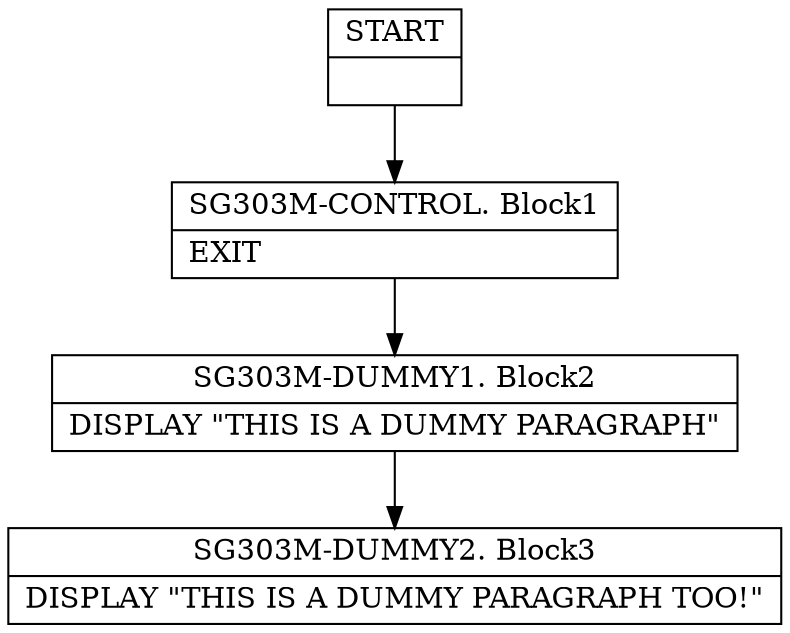 digraph Cfg {
node [
shape = "record"
]

edge [
arrowtail = "empty"
]
Block0 [
label = "{START|}"
]
Block1 [
label = "{SG303M-CONTROL. Block1|    EXIT\l}"
]
Block2 [
label = "{SG303M-DUMMY1. Block2|    DISPLAY \"THIS IS A DUMMY PARAGRAPH\"\l}"
]
Block3 [
label = "{SG303M-DUMMY2. Block3|    DISPLAY \"THIS IS A DUMMY PARAGRAPH TOO!\"\l}"
]
Block0 -> Block1
Block1 -> Block2
Block2 -> Block3

}
